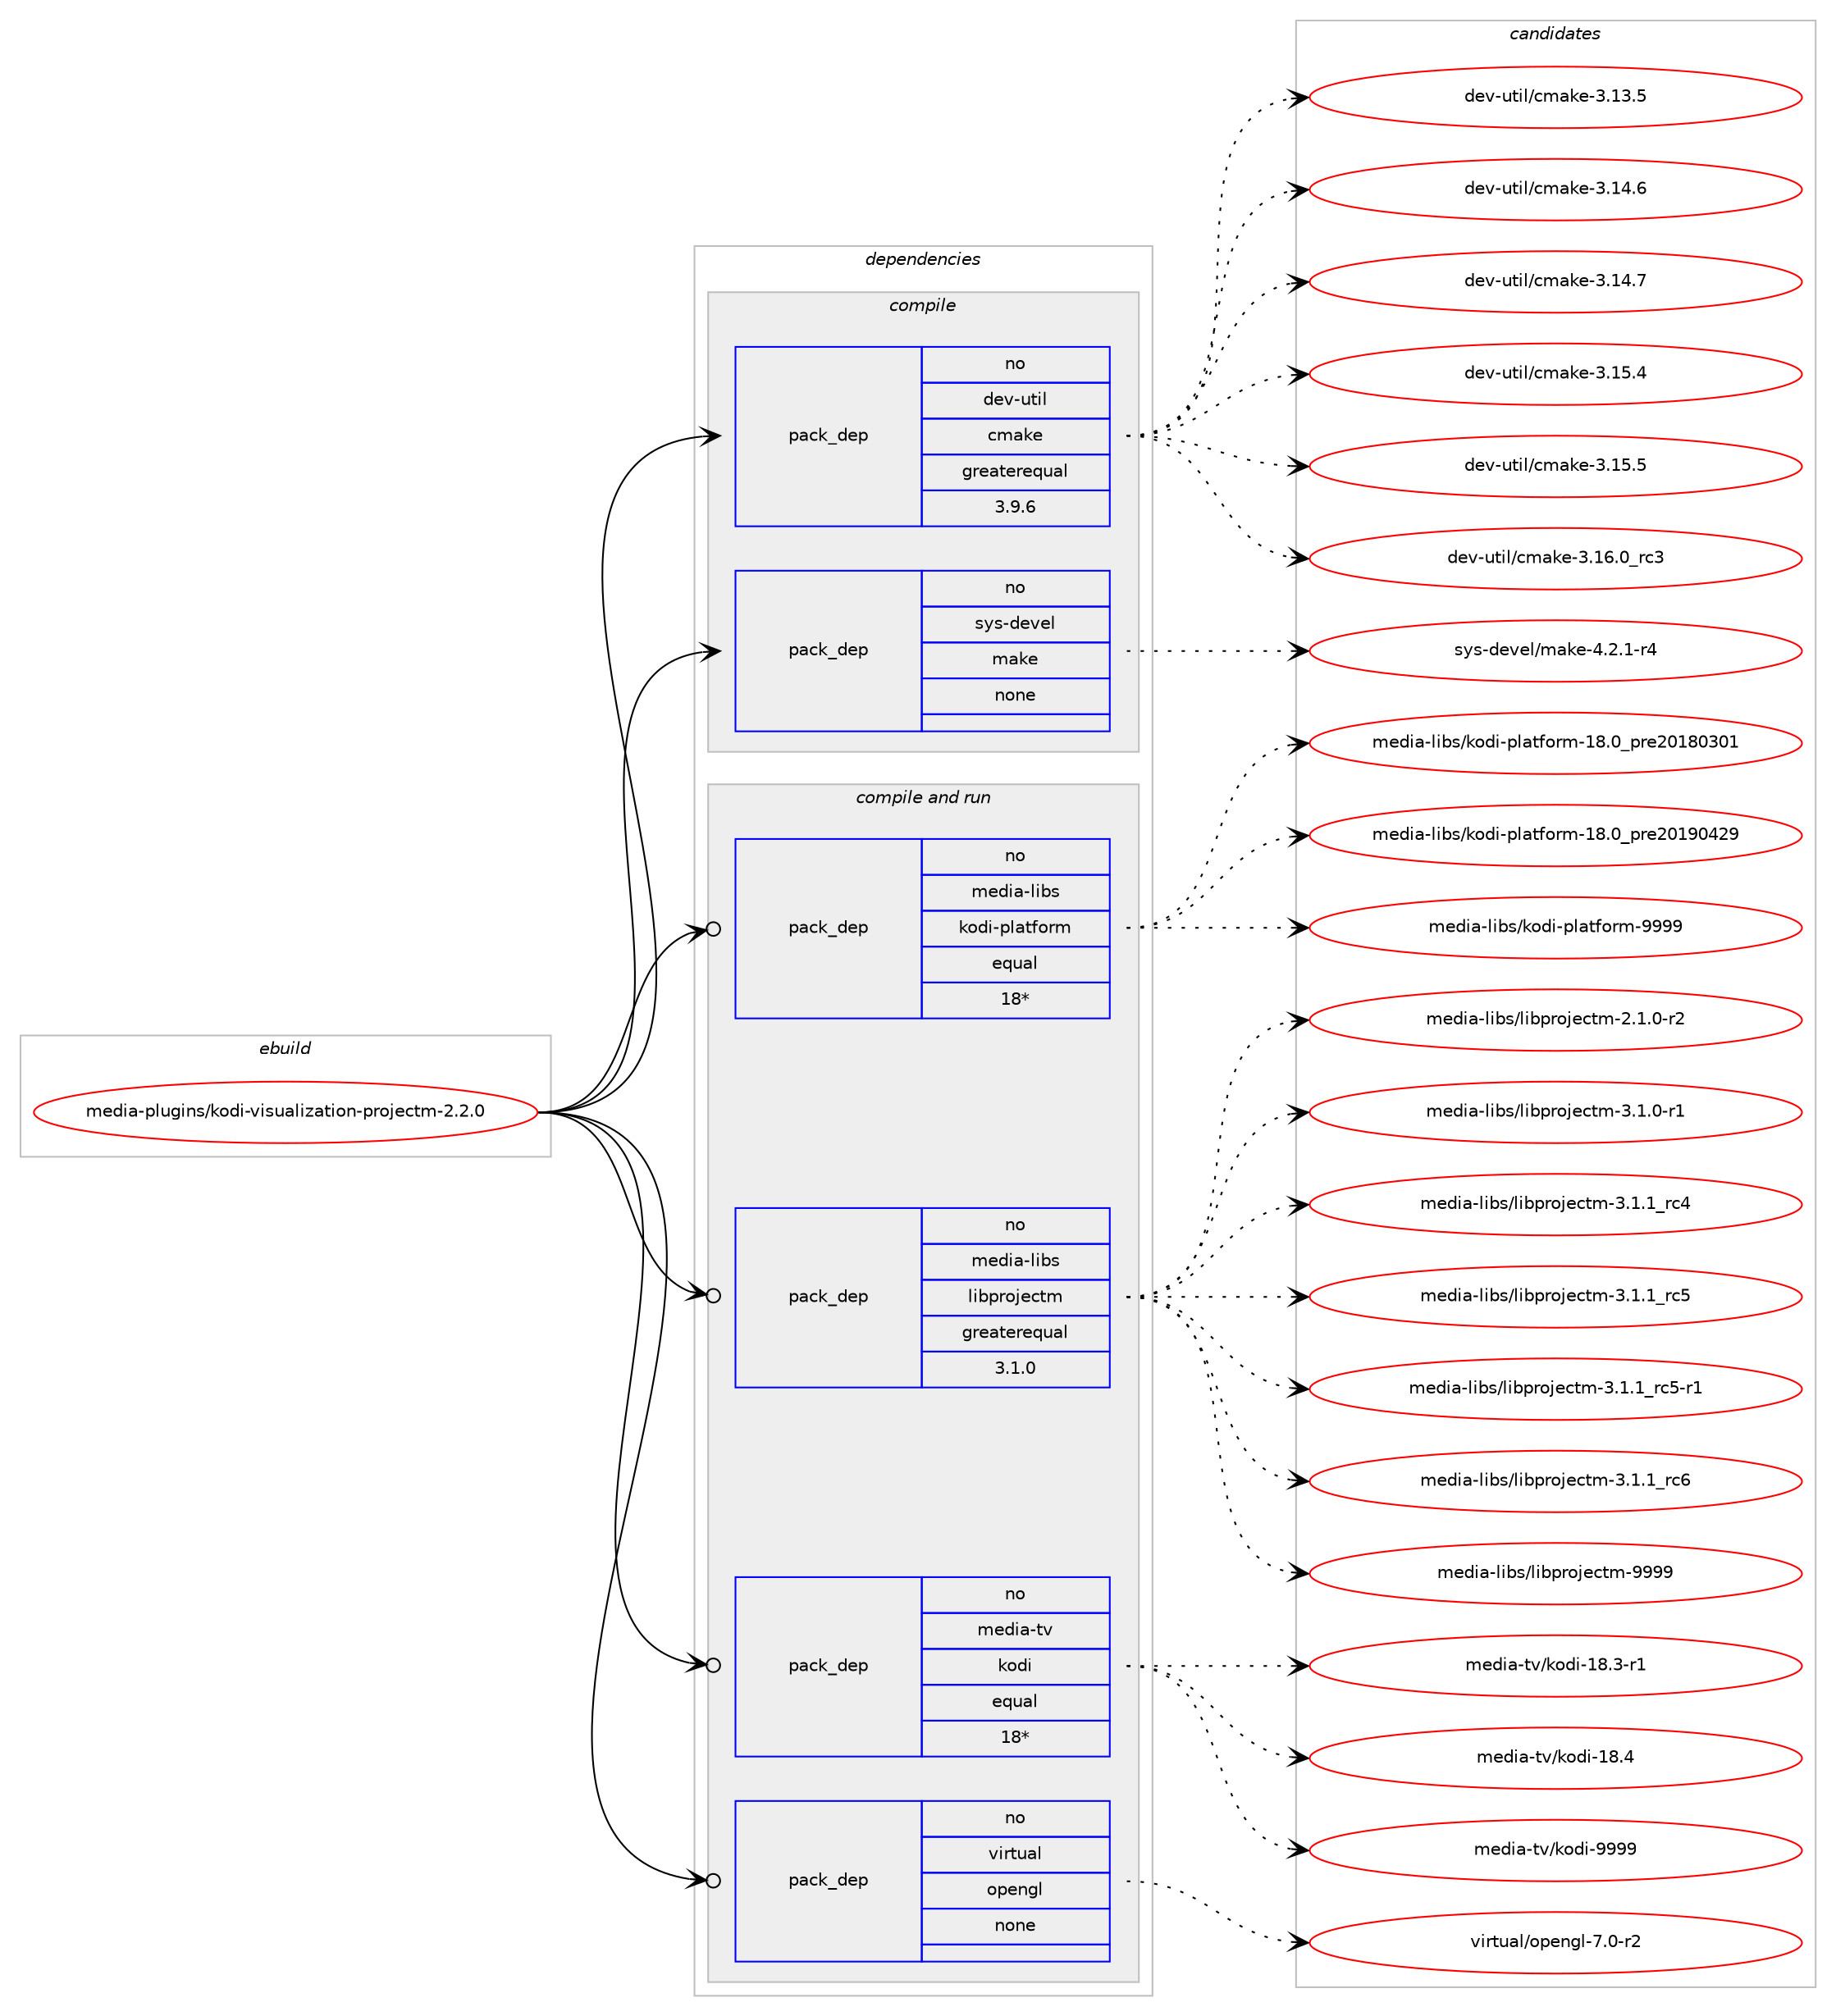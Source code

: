 digraph prolog {

# *************
# Graph options
# *************

newrank=true;
concentrate=true;
compound=true;
graph [rankdir=LR,fontname=Helvetica,fontsize=10,ranksep=1.5];#, ranksep=2.5, nodesep=0.2];
edge  [arrowhead=vee];
node  [fontname=Helvetica,fontsize=10];

# **********
# The ebuild
# **********

subgraph cluster_leftcol {
color=gray;
rank=same;
label=<<i>ebuild</i>>;
id [label="media-plugins/kodi-visualization-projectm-2.2.0", color=red, width=4, href="../media-plugins/kodi-visualization-projectm-2.2.0.svg"];
}

# ****************
# The dependencies
# ****************

subgraph cluster_midcol {
color=gray;
label=<<i>dependencies</i>>;
subgraph cluster_compile {
fillcolor="#eeeeee";
style=filled;
label=<<i>compile</i>>;
subgraph pack587719 {
dependency794794 [label=<<TABLE BORDER="0" CELLBORDER="1" CELLSPACING="0" CELLPADDING="4" WIDTH="220"><TR><TD ROWSPAN="6" CELLPADDING="30">pack_dep</TD></TR><TR><TD WIDTH="110">no</TD></TR><TR><TD>dev-util</TD></TR><TR><TD>cmake</TD></TR><TR><TD>greaterequal</TD></TR><TR><TD>3.9.6</TD></TR></TABLE>>, shape=none, color=blue];
}
id:e -> dependency794794:w [weight=20,style="solid",arrowhead="vee"];
subgraph pack587720 {
dependency794795 [label=<<TABLE BORDER="0" CELLBORDER="1" CELLSPACING="0" CELLPADDING="4" WIDTH="220"><TR><TD ROWSPAN="6" CELLPADDING="30">pack_dep</TD></TR><TR><TD WIDTH="110">no</TD></TR><TR><TD>sys-devel</TD></TR><TR><TD>make</TD></TR><TR><TD>none</TD></TR><TR><TD></TD></TR></TABLE>>, shape=none, color=blue];
}
id:e -> dependency794795:w [weight=20,style="solid",arrowhead="vee"];
}
subgraph cluster_compileandrun {
fillcolor="#eeeeee";
style=filled;
label=<<i>compile and run</i>>;
subgraph pack587721 {
dependency794796 [label=<<TABLE BORDER="0" CELLBORDER="1" CELLSPACING="0" CELLPADDING="4" WIDTH="220"><TR><TD ROWSPAN="6" CELLPADDING="30">pack_dep</TD></TR><TR><TD WIDTH="110">no</TD></TR><TR><TD>media-libs</TD></TR><TR><TD>kodi-platform</TD></TR><TR><TD>equal</TD></TR><TR><TD>18*</TD></TR></TABLE>>, shape=none, color=blue];
}
id:e -> dependency794796:w [weight=20,style="solid",arrowhead="odotvee"];
subgraph pack587722 {
dependency794797 [label=<<TABLE BORDER="0" CELLBORDER="1" CELLSPACING="0" CELLPADDING="4" WIDTH="220"><TR><TD ROWSPAN="6" CELLPADDING="30">pack_dep</TD></TR><TR><TD WIDTH="110">no</TD></TR><TR><TD>media-libs</TD></TR><TR><TD>libprojectm</TD></TR><TR><TD>greaterequal</TD></TR><TR><TD>3.1.0</TD></TR></TABLE>>, shape=none, color=blue];
}
id:e -> dependency794797:w [weight=20,style="solid",arrowhead="odotvee"];
subgraph pack587723 {
dependency794798 [label=<<TABLE BORDER="0" CELLBORDER="1" CELLSPACING="0" CELLPADDING="4" WIDTH="220"><TR><TD ROWSPAN="6" CELLPADDING="30">pack_dep</TD></TR><TR><TD WIDTH="110">no</TD></TR><TR><TD>media-tv</TD></TR><TR><TD>kodi</TD></TR><TR><TD>equal</TD></TR><TR><TD>18*</TD></TR></TABLE>>, shape=none, color=blue];
}
id:e -> dependency794798:w [weight=20,style="solid",arrowhead="odotvee"];
subgraph pack587724 {
dependency794799 [label=<<TABLE BORDER="0" CELLBORDER="1" CELLSPACING="0" CELLPADDING="4" WIDTH="220"><TR><TD ROWSPAN="6" CELLPADDING="30">pack_dep</TD></TR><TR><TD WIDTH="110">no</TD></TR><TR><TD>virtual</TD></TR><TR><TD>opengl</TD></TR><TR><TD>none</TD></TR><TR><TD></TD></TR></TABLE>>, shape=none, color=blue];
}
id:e -> dependency794799:w [weight=20,style="solid",arrowhead="odotvee"];
}
subgraph cluster_run {
fillcolor="#eeeeee";
style=filled;
label=<<i>run</i>>;
}
}

# **************
# The candidates
# **************

subgraph cluster_choices {
rank=same;
color=gray;
label=<<i>candidates</i>>;

subgraph choice587719 {
color=black;
nodesep=1;
choice1001011184511711610510847991099710710145514649514653 [label="dev-util/cmake-3.13.5", color=red, width=4,href="../dev-util/cmake-3.13.5.svg"];
choice1001011184511711610510847991099710710145514649524654 [label="dev-util/cmake-3.14.6", color=red, width=4,href="../dev-util/cmake-3.14.6.svg"];
choice1001011184511711610510847991099710710145514649524655 [label="dev-util/cmake-3.14.7", color=red, width=4,href="../dev-util/cmake-3.14.7.svg"];
choice1001011184511711610510847991099710710145514649534652 [label="dev-util/cmake-3.15.4", color=red, width=4,href="../dev-util/cmake-3.15.4.svg"];
choice1001011184511711610510847991099710710145514649534653 [label="dev-util/cmake-3.15.5", color=red, width=4,href="../dev-util/cmake-3.15.5.svg"];
choice1001011184511711610510847991099710710145514649544648951149951 [label="dev-util/cmake-3.16.0_rc3", color=red, width=4,href="../dev-util/cmake-3.16.0_rc3.svg"];
dependency794794:e -> choice1001011184511711610510847991099710710145514649514653:w [style=dotted,weight="100"];
dependency794794:e -> choice1001011184511711610510847991099710710145514649524654:w [style=dotted,weight="100"];
dependency794794:e -> choice1001011184511711610510847991099710710145514649524655:w [style=dotted,weight="100"];
dependency794794:e -> choice1001011184511711610510847991099710710145514649534652:w [style=dotted,weight="100"];
dependency794794:e -> choice1001011184511711610510847991099710710145514649534653:w [style=dotted,weight="100"];
dependency794794:e -> choice1001011184511711610510847991099710710145514649544648951149951:w [style=dotted,weight="100"];
}
subgraph choice587720 {
color=black;
nodesep=1;
choice1151211154510010111810110847109971071014552465046494511452 [label="sys-devel/make-4.2.1-r4", color=red, width=4,href="../sys-devel/make-4.2.1-r4.svg"];
dependency794795:e -> choice1151211154510010111810110847109971071014552465046494511452:w [style=dotted,weight="100"];
}
subgraph choice587721 {
color=black;
nodesep=1;
choice1091011001059745108105981154710711110010545112108971161021111141094549564648951121141015048495648514849 [label="media-libs/kodi-platform-18.0_pre20180301", color=red, width=4,href="../media-libs/kodi-platform-18.0_pre20180301.svg"];
choice1091011001059745108105981154710711110010545112108971161021111141094549564648951121141015048495748525057 [label="media-libs/kodi-platform-18.0_pre20190429", color=red, width=4,href="../media-libs/kodi-platform-18.0_pre20190429.svg"];
choice1091011001059745108105981154710711110010545112108971161021111141094557575757 [label="media-libs/kodi-platform-9999", color=red, width=4,href="../media-libs/kodi-platform-9999.svg"];
dependency794796:e -> choice1091011001059745108105981154710711110010545112108971161021111141094549564648951121141015048495648514849:w [style=dotted,weight="100"];
dependency794796:e -> choice1091011001059745108105981154710711110010545112108971161021111141094549564648951121141015048495748525057:w [style=dotted,weight="100"];
dependency794796:e -> choice1091011001059745108105981154710711110010545112108971161021111141094557575757:w [style=dotted,weight="100"];
}
subgraph choice587722 {
color=black;
nodesep=1;
choice1091011001059745108105981154710810598112114111106101991161094550464946484511450 [label="media-libs/libprojectm-2.1.0-r2", color=red, width=4,href="../media-libs/libprojectm-2.1.0-r2.svg"];
choice1091011001059745108105981154710810598112114111106101991161094551464946484511449 [label="media-libs/libprojectm-3.1.0-r1", color=red, width=4,href="../media-libs/libprojectm-3.1.0-r1.svg"];
choice109101100105974510810598115471081059811211411110610199116109455146494649951149952 [label="media-libs/libprojectm-3.1.1_rc4", color=red, width=4,href="../media-libs/libprojectm-3.1.1_rc4.svg"];
choice109101100105974510810598115471081059811211411110610199116109455146494649951149953 [label="media-libs/libprojectm-3.1.1_rc5", color=red, width=4,href="../media-libs/libprojectm-3.1.1_rc5.svg"];
choice1091011001059745108105981154710810598112114111106101991161094551464946499511499534511449 [label="media-libs/libprojectm-3.1.1_rc5-r1", color=red, width=4,href="../media-libs/libprojectm-3.1.1_rc5-r1.svg"];
choice109101100105974510810598115471081059811211411110610199116109455146494649951149954 [label="media-libs/libprojectm-3.1.1_rc6", color=red, width=4,href="../media-libs/libprojectm-3.1.1_rc6.svg"];
choice1091011001059745108105981154710810598112114111106101991161094557575757 [label="media-libs/libprojectm-9999", color=red, width=4,href="../media-libs/libprojectm-9999.svg"];
dependency794797:e -> choice1091011001059745108105981154710810598112114111106101991161094550464946484511450:w [style=dotted,weight="100"];
dependency794797:e -> choice1091011001059745108105981154710810598112114111106101991161094551464946484511449:w [style=dotted,weight="100"];
dependency794797:e -> choice109101100105974510810598115471081059811211411110610199116109455146494649951149952:w [style=dotted,weight="100"];
dependency794797:e -> choice109101100105974510810598115471081059811211411110610199116109455146494649951149953:w [style=dotted,weight="100"];
dependency794797:e -> choice1091011001059745108105981154710810598112114111106101991161094551464946499511499534511449:w [style=dotted,weight="100"];
dependency794797:e -> choice109101100105974510810598115471081059811211411110610199116109455146494649951149954:w [style=dotted,weight="100"];
dependency794797:e -> choice1091011001059745108105981154710810598112114111106101991161094557575757:w [style=dotted,weight="100"];
}
subgraph choice587723 {
color=black;
nodesep=1;
choice10910110010597451161184710711110010545495646514511449 [label="media-tv/kodi-18.3-r1", color=red, width=4,href="../media-tv/kodi-18.3-r1.svg"];
choice1091011001059745116118471071111001054549564652 [label="media-tv/kodi-18.4", color=red, width=4,href="../media-tv/kodi-18.4.svg"];
choice1091011001059745116118471071111001054557575757 [label="media-tv/kodi-9999", color=red, width=4,href="../media-tv/kodi-9999.svg"];
dependency794798:e -> choice10910110010597451161184710711110010545495646514511449:w [style=dotted,weight="100"];
dependency794798:e -> choice1091011001059745116118471071111001054549564652:w [style=dotted,weight="100"];
dependency794798:e -> choice1091011001059745116118471071111001054557575757:w [style=dotted,weight="100"];
}
subgraph choice587724 {
color=black;
nodesep=1;
choice1181051141161179710847111112101110103108455546484511450 [label="virtual/opengl-7.0-r2", color=red, width=4,href="../virtual/opengl-7.0-r2.svg"];
dependency794799:e -> choice1181051141161179710847111112101110103108455546484511450:w [style=dotted,weight="100"];
}
}

}
